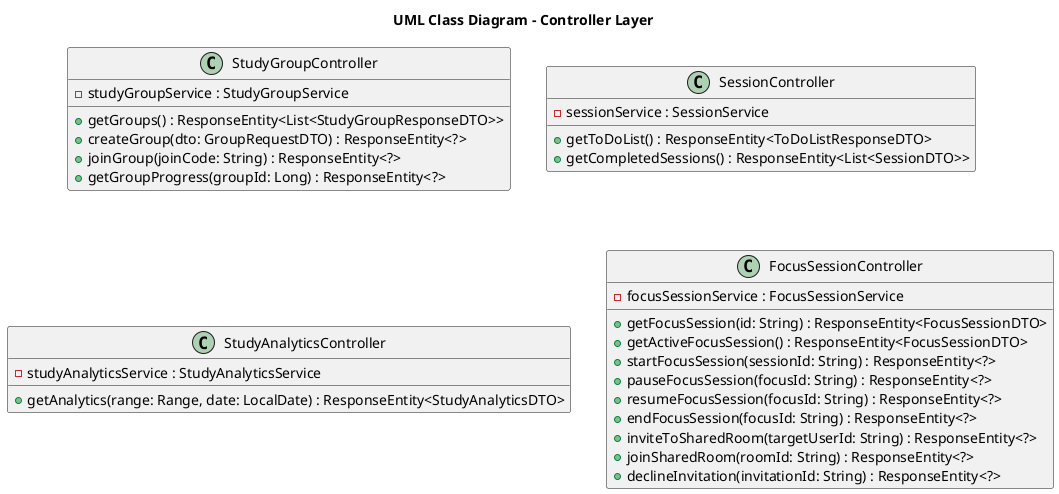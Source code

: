 @startuml
title UML Class Diagram - Controller Layer

class StudyGroupController {
    - studyGroupService : StudyGroupService
    + getGroups() : ResponseEntity<List<StudyGroupResponseDTO>>
    + createGroup(dto: GroupRequestDTO) : ResponseEntity<?>
    + joinGroup(joinCode: String) : ResponseEntity<?>
    + getGroupProgress(groupId: Long) : ResponseEntity<?>
}

class SessionController {
    - sessionService : SessionService
    + getToDoList() : ResponseEntity<ToDoListResponseDTO>
    + getCompletedSessions() : ResponseEntity<List<SessionDTO>>
}

class StudyAnalyticsController {
    - studyAnalyticsService : StudyAnalyticsService
    + getAnalytics(range: Range, date: LocalDate) : ResponseEntity<StudyAnalyticsDTO>
}

class FocusSessionController {
    - focusSessionService : FocusSessionService
    + getFocusSession(id: String) : ResponseEntity<FocusSessionDTO>
    + getActiveFocusSession() : ResponseEntity<FocusSessionDTO>
    + startFocusSession(sessionId: String) : ResponseEntity<?>
    + pauseFocusSession(focusId: String) : ResponseEntity<?>
    + resumeFocusSession(focusId: String) : ResponseEntity<?>
    + endFocusSession(focusId: String) : ResponseEntity<?>
    + inviteToSharedRoom(targetUserId: String) : ResponseEntity<?>
    + joinSharedRoom(roomId: String) : ResponseEntity<?>
    + declineInvitation(invitationId: String) : ResponseEntity<?>
}

@enduml
